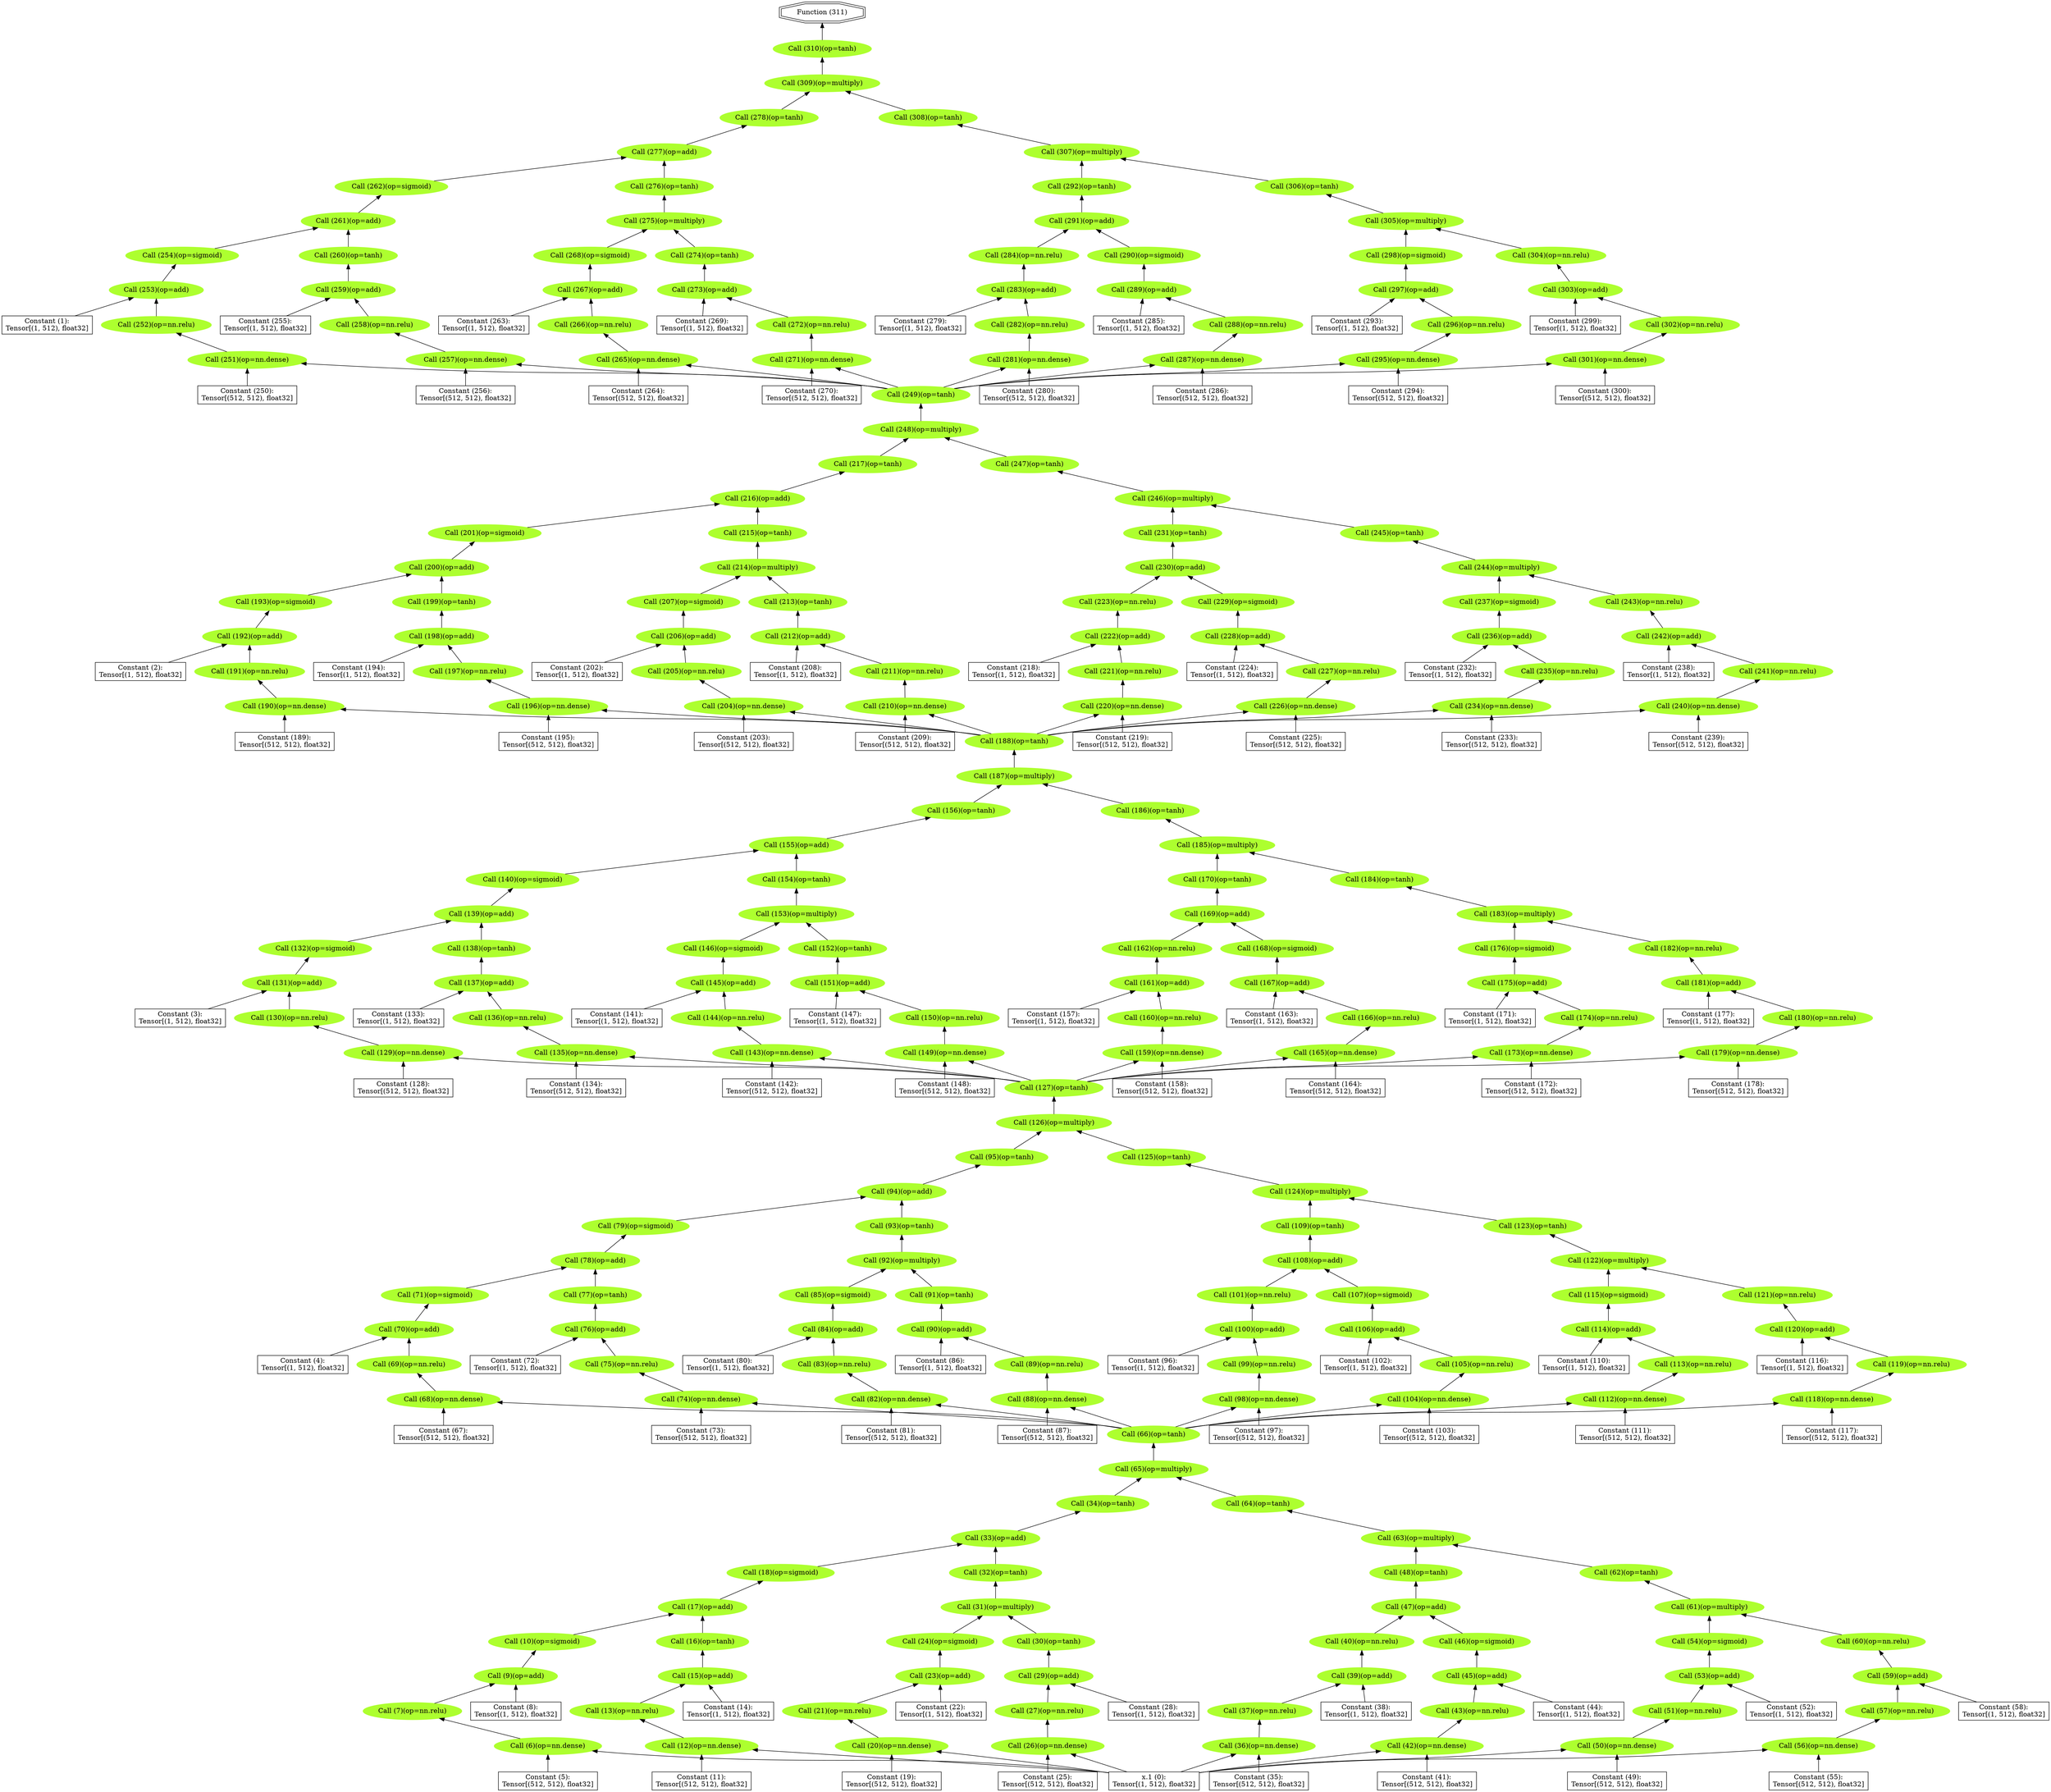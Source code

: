 digraph {
	rankdir=BT
	0 [label="x.1 (0):
Tensor[(1, 512), float32]" shape=rectangle]
	1 [label="Constant (1):
Tensor[(1, 512), float32]" shape=rectangle]
	2 [label="Constant (2):
Tensor[(1, 512), float32]" shape=rectangle]
	3 [label="Constant (3):
Tensor[(1, 512), float32]" shape=rectangle]
	4 [label="Constant (4):
Tensor[(1, 512), float32]" shape=rectangle]
	5 [label="Constant (5):
Tensor[(512, 512), float32]" shape=rectangle]
	6 [label="Call (6)(op=nn.dense)" color=greenyellow shape=ellipse style=filled]
	0 -> 6
	5 -> 6
	7 [label="Call (7)(op=nn.relu)" color=greenyellow shape=ellipse style=filled]
	6 -> 7
	8 [label="Constant (8):
Tensor[(1, 512), float32]" shape=rectangle]
	9 [label="Call (9)(op=add)" color=greenyellow shape=ellipse style=filled]
	7 -> 9
	8 -> 9
	10 [label="Call (10)(op=sigmoid)" color=greenyellow shape=ellipse style=filled]
	9 -> 10
	11 [label="Constant (11):
Tensor[(512, 512), float32]" shape=rectangle]
	12 [label="Call (12)(op=nn.dense)" color=greenyellow shape=ellipse style=filled]
	0 -> 12
	11 -> 12
	13 [label="Call (13)(op=nn.relu)" color=greenyellow shape=ellipse style=filled]
	12 -> 13
	14 [label="Constant (14):
Tensor[(1, 512), float32]" shape=rectangle]
	15 [label="Call (15)(op=add)" color=greenyellow shape=ellipse style=filled]
	13 -> 15
	14 -> 15
	16 [label="Call (16)(op=tanh)" color=greenyellow shape=ellipse style=filled]
	15 -> 16
	17 [label="Call (17)(op=add)" color=greenyellow shape=ellipse style=filled]
	10 -> 17
	16 -> 17
	18 [label="Call (18)(op=sigmoid)" color=greenyellow shape=ellipse style=filled]
	17 -> 18
	19 [label="Constant (19):
Tensor[(512, 512), float32]" shape=rectangle]
	20 [label="Call (20)(op=nn.dense)" color=greenyellow shape=ellipse style=filled]
	0 -> 20
	19 -> 20
	21 [label="Call (21)(op=nn.relu)" color=greenyellow shape=ellipse style=filled]
	20 -> 21
	22 [label="Constant (22):
Tensor[(1, 512), float32]" shape=rectangle]
	23 [label="Call (23)(op=add)" color=greenyellow shape=ellipse style=filled]
	21 -> 23
	22 -> 23
	24 [label="Call (24)(op=sigmoid)" color=greenyellow shape=ellipse style=filled]
	23 -> 24
	25 [label="Constant (25):
Tensor[(512, 512), float32]" shape=rectangle]
	26 [label="Call (26)(op=nn.dense)" color=greenyellow shape=ellipse style=filled]
	0 -> 26
	25 -> 26
	27 [label="Call (27)(op=nn.relu)" color=greenyellow shape=ellipse style=filled]
	26 -> 27
	28 [label="Constant (28):
Tensor[(1, 512), float32]" shape=rectangle]
	29 [label="Call (29)(op=add)" color=greenyellow shape=ellipse style=filled]
	27 -> 29
	28 -> 29
	30 [label="Call (30)(op=tanh)" color=greenyellow shape=ellipse style=filled]
	29 -> 30
	31 [label="Call (31)(op=multiply)" color=greenyellow shape=ellipse style=filled]
	24 -> 31
	30 -> 31
	32 [label="Call (32)(op=tanh)" color=greenyellow shape=ellipse style=filled]
	31 -> 32
	33 [label="Call (33)(op=add)" color=greenyellow shape=ellipse style=filled]
	18 -> 33
	32 -> 33
	34 [label="Call (34)(op=tanh)" color=greenyellow shape=ellipse style=filled]
	33 -> 34
	35 [label="Constant (35):
Tensor[(512, 512), float32]" shape=rectangle]
	36 [label="Call (36)(op=nn.dense)" color=greenyellow shape=ellipse style=filled]
	0 -> 36
	35 -> 36
	37 [label="Call (37)(op=nn.relu)" color=greenyellow shape=ellipse style=filled]
	36 -> 37
	38 [label="Constant (38):
Tensor[(1, 512), float32]" shape=rectangle]
	39 [label="Call (39)(op=add)" color=greenyellow shape=ellipse style=filled]
	37 -> 39
	38 -> 39
	40 [label="Call (40)(op=nn.relu)" color=greenyellow shape=ellipse style=filled]
	39 -> 40
	41 [label="Constant (41):
Tensor[(512, 512), float32]" shape=rectangle]
	42 [label="Call (42)(op=nn.dense)" color=greenyellow shape=ellipse style=filled]
	0 -> 42
	41 -> 42
	43 [label="Call (43)(op=nn.relu)" color=greenyellow shape=ellipse style=filled]
	42 -> 43
	44 [label="Constant (44):
Tensor[(1, 512), float32]" shape=rectangle]
	45 [label="Call (45)(op=add)" color=greenyellow shape=ellipse style=filled]
	43 -> 45
	44 -> 45
	46 [label="Call (46)(op=sigmoid)" color=greenyellow shape=ellipse style=filled]
	45 -> 46
	47 [label="Call (47)(op=add)" color=greenyellow shape=ellipse style=filled]
	40 -> 47
	46 -> 47
	48 [label="Call (48)(op=tanh)" color=greenyellow shape=ellipse style=filled]
	47 -> 48
	49 [label="Constant (49):
Tensor[(512, 512), float32]" shape=rectangle]
	50 [label="Call (50)(op=nn.dense)" color=greenyellow shape=ellipse style=filled]
	0 -> 50
	49 -> 50
	51 [label="Call (51)(op=nn.relu)" color=greenyellow shape=ellipse style=filled]
	50 -> 51
	52 [label="Constant (52):
Tensor[(1, 512), float32]" shape=rectangle]
	53 [label="Call (53)(op=add)" color=greenyellow shape=ellipse style=filled]
	51 -> 53
	52 -> 53
	54 [label="Call (54)(op=sigmoid)" color=greenyellow shape=ellipse style=filled]
	53 -> 54
	55 [label="Constant (55):
Tensor[(512, 512), float32]" shape=rectangle]
	56 [label="Call (56)(op=nn.dense)" color=greenyellow shape=ellipse style=filled]
	0 -> 56
	55 -> 56
	57 [label="Call (57)(op=nn.relu)" color=greenyellow shape=ellipse style=filled]
	56 -> 57
	58 [label="Constant (58):
Tensor[(1, 512), float32]" shape=rectangle]
	59 [label="Call (59)(op=add)" color=greenyellow shape=ellipse style=filled]
	57 -> 59
	58 -> 59
	60 [label="Call (60)(op=nn.relu)" color=greenyellow shape=ellipse style=filled]
	59 -> 60
	61 [label="Call (61)(op=multiply)" color=greenyellow shape=ellipse style=filled]
	54 -> 61
	60 -> 61
	62 [label="Call (62)(op=tanh)" color=greenyellow shape=ellipse style=filled]
	61 -> 62
	63 [label="Call (63)(op=multiply)" color=greenyellow shape=ellipse style=filled]
	48 -> 63
	62 -> 63
	64 [label="Call (64)(op=tanh)" color=greenyellow shape=ellipse style=filled]
	63 -> 64
	65 [label="Call (65)(op=multiply)" color=greenyellow shape=ellipse style=filled]
	34 -> 65
	64 -> 65
	66 [label="Call (66)(op=tanh)" color=greenyellow shape=ellipse style=filled]
	65 -> 66
	67 [label="Constant (67):
Tensor[(512, 512), float32]" shape=rectangle]
	68 [label="Call (68)(op=nn.dense)" color=greenyellow shape=ellipse style=filled]
	66 -> 68
	67 -> 68
	69 [label="Call (69)(op=nn.relu)" color=greenyellow shape=ellipse style=filled]
	68 -> 69
	70 [label="Call (70)(op=add)" color=greenyellow shape=ellipse style=filled]
	4 -> 70
	69 -> 70
	71 [label="Call (71)(op=sigmoid)" color=greenyellow shape=ellipse style=filled]
	70 -> 71
	72 [label="Constant (72):
Tensor[(1, 512), float32]" shape=rectangle]
	73 [label="Constant (73):
Tensor[(512, 512), float32]" shape=rectangle]
	74 [label="Call (74)(op=nn.dense)" color=greenyellow shape=ellipse style=filled]
	66 -> 74
	73 -> 74
	75 [label="Call (75)(op=nn.relu)" color=greenyellow shape=ellipse style=filled]
	74 -> 75
	76 [label="Call (76)(op=add)" color=greenyellow shape=ellipse style=filled]
	72 -> 76
	75 -> 76
	77 [label="Call (77)(op=tanh)" color=greenyellow shape=ellipse style=filled]
	76 -> 77
	78 [label="Call (78)(op=add)" color=greenyellow shape=ellipse style=filled]
	71 -> 78
	77 -> 78
	79 [label="Call (79)(op=sigmoid)" color=greenyellow shape=ellipse style=filled]
	78 -> 79
	80 [label="Constant (80):
Tensor[(1, 512), float32]" shape=rectangle]
	81 [label="Constant (81):
Tensor[(512, 512), float32]" shape=rectangle]
	82 [label="Call (82)(op=nn.dense)" color=greenyellow shape=ellipse style=filled]
	66 -> 82
	81 -> 82
	83 [label="Call (83)(op=nn.relu)" color=greenyellow shape=ellipse style=filled]
	82 -> 83
	84 [label="Call (84)(op=add)" color=greenyellow shape=ellipse style=filled]
	80 -> 84
	83 -> 84
	85 [label="Call (85)(op=sigmoid)" color=greenyellow shape=ellipse style=filled]
	84 -> 85
	86 [label="Constant (86):
Tensor[(1, 512), float32]" shape=rectangle]
	87 [label="Constant (87):
Tensor[(512, 512), float32]" shape=rectangle]
	88 [label="Call (88)(op=nn.dense)" color=greenyellow shape=ellipse style=filled]
	66 -> 88
	87 -> 88
	89 [label="Call (89)(op=nn.relu)" color=greenyellow shape=ellipse style=filled]
	88 -> 89
	90 [label="Call (90)(op=add)" color=greenyellow shape=ellipse style=filled]
	86 -> 90
	89 -> 90
	91 [label="Call (91)(op=tanh)" color=greenyellow shape=ellipse style=filled]
	90 -> 91
	92 [label="Call (92)(op=multiply)" color=greenyellow shape=ellipse style=filled]
	85 -> 92
	91 -> 92
	93 [label="Call (93)(op=tanh)" color=greenyellow shape=ellipse style=filled]
	92 -> 93
	94 [label="Call (94)(op=add)" color=greenyellow shape=ellipse style=filled]
	79 -> 94
	93 -> 94
	95 [label="Call (95)(op=tanh)" color=greenyellow shape=ellipse style=filled]
	94 -> 95
	96 [label="Constant (96):
Tensor[(1, 512), float32]" shape=rectangle]
	97 [label="Constant (97):
Tensor[(512, 512), float32]" shape=rectangle]
	98 [label="Call (98)(op=nn.dense)" color=greenyellow shape=ellipse style=filled]
	66 -> 98
	97 -> 98
	99 [label="Call (99)(op=nn.relu)" color=greenyellow shape=ellipse style=filled]
	98 -> 99
	100 [label="Call (100)(op=add)" color=greenyellow shape=ellipse style=filled]
	96 -> 100
	99 -> 100
	101 [label="Call (101)(op=nn.relu)" color=greenyellow shape=ellipse style=filled]
	100 -> 101
	102 [label="Constant (102):
Tensor[(1, 512), float32]" shape=rectangle]
	103 [label="Constant (103):
Tensor[(512, 512), float32]" shape=rectangle]
	104 [label="Call (104)(op=nn.dense)" color=greenyellow shape=ellipse style=filled]
	66 -> 104
	103 -> 104
	105 [label="Call (105)(op=nn.relu)" color=greenyellow shape=ellipse style=filled]
	104 -> 105
	106 [label="Call (106)(op=add)" color=greenyellow shape=ellipse style=filled]
	102 -> 106
	105 -> 106
	107 [label="Call (107)(op=sigmoid)" color=greenyellow shape=ellipse style=filled]
	106 -> 107
	108 [label="Call (108)(op=add)" color=greenyellow shape=ellipse style=filled]
	101 -> 108
	107 -> 108
	109 [label="Call (109)(op=tanh)" color=greenyellow shape=ellipse style=filled]
	108 -> 109
	110 [label="Constant (110):
Tensor[(1, 512), float32]" shape=rectangle]
	111 [label="Constant (111):
Tensor[(512, 512), float32]" shape=rectangle]
	112 [label="Call (112)(op=nn.dense)" color=greenyellow shape=ellipse style=filled]
	66 -> 112
	111 -> 112
	113 [label="Call (113)(op=nn.relu)" color=greenyellow shape=ellipse style=filled]
	112 -> 113
	114 [label="Call (114)(op=add)" color=greenyellow shape=ellipse style=filled]
	110 -> 114
	113 -> 114
	115 [label="Call (115)(op=sigmoid)" color=greenyellow shape=ellipse style=filled]
	114 -> 115
	116 [label="Constant (116):
Tensor[(1, 512), float32]" shape=rectangle]
	117 [label="Constant (117):
Tensor[(512, 512), float32]" shape=rectangle]
	118 [label="Call (118)(op=nn.dense)" color=greenyellow shape=ellipse style=filled]
	66 -> 118
	117 -> 118
	119 [label="Call (119)(op=nn.relu)" color=greenyellow shape=ellipse style=filled]
	118 -> 119
	120 [label="Call (120)(op=add)" color=greenyellow shape=ellipse style=filled]
	116 -> 120
	119 -> 120
	121 [label="Call (121)(op=nn.relu)" color=greenyellow shape=ellipse style=filled]
	120 -> 121
	122 [label="Call (122)(op=multiply)" color=greenyellow shape=ellipse style=filled]
	115 -> 122
	121 -> 122
	123 [label="Call (123)(op=tanh)" color=greenyellow shape=ellipse style=filled]
	122 -> 123
	124 [label="Call (124)(op=multiply)" color=greenyellow shape=ellipse style=filled]
	109 -> 124
	123 -> 124
	125 [label="Call (125)(op=tanh)" color=greenyellow shape=ellipse style=filled]
	124 -> 125
	126 [label="Call (126)(op=multiply)" color=greenyellow shape=ellipse style=filled]
	95 -> 126
	125 -> 126
	127 [label="Call (127)(op=tanh)" color=greenyellow shape=ellipse style=filled]
	126 -> 127
	128 [label="Constant (128):
Tensor[(512, 512), float32]" shape=rectangle]
	129 [label="Call (129)(op=nn.dense)" color=greenyellow shape=ellipse style=filled]
	127 -> 129
	128 -> 129
	130 [label="Call (130)(op=nn.relu)" color=greenyellow shape=ellipse style=filled]
	129 -> 130
	131 [label="Call (131)(op=add)" color=greenyellow shape=ellipse style=filled]
	3 -> 131
	130 -> 131
	132 [label="Call (132)(op=sigmoid)" color=greenyellow shape=ellipse style=filled]
	131 -> 132
	133 [label="Constant (133):
Tensor[(1, 512), float32]" shape=rectangle]
	134 [label="Constant (134):
Tensor[(512, 512), float32]" shape=rectangle]
	135 [label="Call (135)(op=nn.dense)" color=greenyellow shape=ellipse style=filled]
	127 -> 135
	134 -> 135
	136 [label="Call (136)(op=nn.relu)" color=greenyellow shape=ellipse style=filled]
	135 -> 136
	137 [label="Call (137)(op=add)" color=greenyellow shape=ellipse style=filled]
	133 -> 137
	136 -> 137
	138 [label="Call (138)(op=tanh)" color=greenyellow shape=ellipse style=filled]
	137 -> 138
	139 [label="Call (139)(op=add)" color=greenyellow shape=ellipse style=filled]
	132 -> 139
	138 -> 139
	140 [label="Call (140)(op=sigmoid)" color=greenyellow shape=ellipse style=filled]
	139 -> 140
	141 [label="Constant (141):
Tensor[(1, 512), float32]" shape=rectangle]
	142 [label="Constant (142):
Tensor[(512, 512), float32]" shape=rectangle]
	143 [label="Call (143)(op=nn.dense)" color=greenyellow shape=ellipse style=filled]
	127 -> 143
	142 -> 143
	144 [label="Call (144)(op=nn.relu)" color=greenyellow shape=ellipse style=filled]
	143 -> 144
	145 [label="Call (145)(op=add)" color=greenyellow shape=ellipse style=filled]
	141 -> 145
	144 -> 145
	146 [label="Call (146)(op=sigmoid)" color=greenyellow shape=ellipse style=filled]
	145 -> 146
	147 [label="Constant (147):
Tensor[(1, 512), float32]" shape=rectangle]
	148 [label="Constant (148):
Tensor[(512, 512), float32]" shape=rectangle]
	149 [label="Call (149)(op=nn.dense)" color=greenyellow shape=ellipse style=filled]
	127 -> 149
	148 -> 149
	150 [label="Call (150)(op=nn.relu)" color=greenyellow shape=ellipse style=filled]
	149 -> 150
	151 [label="Call (151)(op=add)" color=greenyellow shape=ellipse style=filled]
	147 -> 151
	150 -> 151
	152 [label="Call (152)(op=tanh)" color=greenyellow shape=ellipse style=filled]
	151 -> 152
	153 [label="Call (153)(op=multiply)" color=greenyellow shape=ellipse style=filled]
	146 -> 153
	152 -> 153
	154 [label="Call (154)(op=tanh)" color=greenyellow shape=ellipse style=filled]
	153 -> 154
	155 [label="Call (155)(op=add)" color=greenyellow shape=ellipse style=filled]
	140 -> 155
	154 -> 155
	156 [label="Call (156)(op=tanh)" color=greenyellow shape=ellipse style=filled]
	155 -> 156
	157 [label="Constant (157):
Tensor[(1, 512), float32]" shape=rectangle]
	158 [label="Constant (158):
Tensor[(512, 512), float32]" shape=rectangle]
	159 [label="Call (159)(op=nn.dense)" color=greenyellow shape=ellipse style=filled]
	127 -> 159
	158 -> 159
	160 [label="Call (160)(op=nn.relu)" color=greenyellow shape=ellipse style=filled]
	159 -> 160
	161 [label="Call (161)(op=add)" color=greenyellow shape=ellipse style=filled]
	157 -> 161
	160 -> 161
	162 [label="Call (162)(op=nn.relu)" color=greenyellow shape=ellipse style=filled]
	161 -> 162
	163 [label="Constant (163):
Tensor[(1, 512), float32]" shape=rectangle]
	164 [label="Constant (164):
Tensor[(512, 512), float32]" shape=rectangle]
	165 [label="Call (165)(op=nn.dense)" color=greenyellow shape=ellipse style=filled]
	127 -> 165
	164 -> 165
	166 [label="Call (166)(op=nn.relu)" color=greenyellow shape=ellipse style=filled]
	165 -> 166
	167 [label="Call (167)(op=add)" color=greenyellow shape=ellipse style=filled]
	163 -> 167
	166 -> 167
	168 [label="Call (168)(op=sigmoid)" color=greenyellow shape=ellipse style=filled]
	167 -> 168
	169 [label="Call (169)(op=add)" color=greenyellow shape=ellipse style=filled]
	162 -> 169
	168 -> 169
	170 [label="Call (170)(op=tanh)" color=greenyellow shape=ellipse style=filled]
	169 -> 170
	171 [label="Constant (171):
Tensor[(1, 512), float32]" shape=rectangle]
	172 [label="Constant (172):
Tensor[(512, 512), float32]" shape=rectangle]
	173 [label="Call (173)(op=nn.dense)" color=greenyellow shape=ellipse style=filled]
	127 -> 173
	172 -> 173
	174 [label="Call (174)(op=nn.relu)" color=greenyellow shape=ellipse style=filled]
	173 -> 174
	175 [label="Call (175)(op=add)" color=greenyellow shape=ellipse style=filled]
	171 -> 175
	174 -> 175
	176 [label="Call (176)(op=sigmoid)" color=greenyellow shape=ellipse style=filled]
	175 -> 176
	177 [label="Constant (177):
Tensor[(1, 512), float32]" shape=rectangle]
	178 [label="Constant (178):
Tensor[(512, 512), float32]" shape=rectangle]
	179 [label="Call (179)(op=nn.dense)" color=greenyellow shape=ellipse style=filled]
	127 -> 179
	178 -> 179
	180 [label="Call (180)(op=nn.relu)" color=greenyellow shape=ellipse style=filled]
	179 -> 180
	181 [label="Call (181)(op=add)" color=greenyellow shape=ellipse style=filled]
	177 -> 181
	180 -> 181
	182 [label="Call (182)(op=nn.relu)" color=greenyellow shape=ellipse style=filled]
	181 -> 182
	183 [label="Call (183)(op=multiply)" color=greenyellow shape=ellipse style=filled]
	176 -> 183
	182 -> 183
	184 [label="Call (184)(op=tanh)" color=greenyellow shape=ellipse style=filled]
	183 -> 184
	185 [label="Call (185)(op=multiply)" color=greenyellow shape=ellipse style=filled]
	170 -> 185
	184 -> 185
	186 [label="Call (186)(op=tanh)" color=greenyellow shape=ellipse style=filled]
	185 -> 186
	187 [label="Call (187)(op=multiply)" color=greenyellow shape=ellipse style=filled]
	156 -> 187
	186 -> 187
	188 [label="Call (188)(op=tanh)" color=greenyellow shape=ellipse style=filled]
	187 -> 188
	189 [label="Constant (189):
Tensor[(512, 512), float32]" shape=rectangle]
	190 [label="Call (190)(op=nn.dense)" color=greenyellow shape=ellipse style=filled]
	188 -> 190
	189 -> 190
	191 [label="Call (191)(op=nn.relu)" color=greenyellow shape=ellipse style=filled]
	190 -> 191
	192 [label="Call (192)(op=add)" color=greenyellow shape=ellipse style=filled]
	2 -> 192
	191 -> 192
	193 [label="Call (193)(op=sigmoid)" color=greenyellow shape=ellipse style=filled]
	192 -> 193
	194 [label="Constant (194):
Tensor[(1, 512), float32]" shape=rectangle]
	195 [label="Constant (195):
Tensor[(512, 512), float32]" shape=rectangle]
	196 [label="Call (196)(op=nn.dense)" color=greenyellow shape=ellipse style=filled]
	188 -> 196
	195 -> 196
	197 [label="Call (197)(op=nn.relu)" color=greenyellow shape=ellipse style=filled]
	196 -> 197
	198 [label="Call (198)(op=add)" color=greenyellow shape=ellipse style=filled]
	194 -> 198
	197 -> 198
	199 [label="Call (199)(op=tanh)" color=greenyellow shape=ellipse style=filled]
	198 -> 199
	200 [label="Call (200)(op=add)" color=greenyellow shape=ellipse style=filled]
	193 -> 200
	199 -> 200
	201 [label="Call (201)(op=sigmoid)" color=greenyellow shape=ellipse style=filled]
	200 -> 201
	202 [label="Constant (202):
Tensor[(1, 512), float32]" shape=rectangle]
	203 [label="Constant (203):
Tensor[(512, 512), float32]" shape=rectangle]
	204 [label="Call (204)(op=nn.dense)" color=greenyellow shape=ellipse style=filled]
	188 -> 204
	203 -> 204
	205 [label="Call (205)(op=nn.relu)" color=greenyellow shape=ellipse style=filled]
	204 -> 205
	206 [label="Call (206)(op=add)" color=greenyellow shape=ellipse style=filled]
	202 -> 206
	205 -> 206
	207 [label="Call (207)(op=sigmoid)" color=greenyellow shape=ellipse style=filled]
	206 -> 207
	208 [label="Constant (208):
Tensor[(1, 512), float32]" shape=rectangle]
	209 [label="Constant (209):
Tensor[(512, 512), float32]" shape=rectangle]
	210 [label="Call (210)(op=nn.dense)" color=greenyellow shape=ellipse style=filled]
	188 -> 210
	209 -> 210
	211 [label="Call (211)(op=nn.relu)" color=greenyellow shape=ellipse style=filled]
	210 -> 211
	212 [label="Call (212)(op=add)" color=greenyellow shape=ellipse style=filled]
	208 -> 212
	211 -> 212
	213 [label="Call (213)(op=tanh)" color=greenyellow shape=ellipse style=filled]
	212 -> 213
	214 [label="Call (214)(op=multiply)" color=greenyellow shape=ellipse style=filled]
	207 -> 214
	213 -> 214
	215 [label="Call (215)(op=tanh)" color=greenyellow shape=ellipse style=filled]
	214 -> 215
	216 [label="Call (216)(op=add)" color=greenyellow shape=ellipse style=filled]
	201 -> 216
	215 -> 216
	217 [label="Call (217)(op=tanh)" color=greenyellow shape=ellipse style=filled]
	216 -> 217
	218 [label="Constant (218):
Tensor[(1, 512), float32]" shape=rectangle]
	219 [label="Constant (219):
Tensor[(512, 512), float32]" shape=rectangle]
	220 [label="Call (220)(op=nn.dense)" color=greenyellow shape=ellipse style=filled]
	188 -> 220
	219 -> 220
	221 [label="Call (221)(op=nn.relu)" color=greenyellow shape=ellipse style=filled]
	220 -> 221
	222 [label="Call (222)(op=add)" color=greenyellow shape=ellipse style=filled]
	218 -> 222
	221 -> 222
	223 [label="Call (223)(op=nn.relu)" color=greenyellow shape=ellipse style=filled]
	222 -> 223
	224 [label="Constant (224):
Tensor[(1, 512), float32]" shape=rectangle]
	225 [label="Constant (225):
Tensor[(512, 512), float32]" shape=rectangle]
	226 [label="Call (226)(op=nn.dense)" color=greenyellow shape=ellipse style=filled]
	188 -> 226
	225 -> 226
	227 [label="Call (227)(op=nn.relu)" color=greenyellow shape=ellipse style=filled]
	226 -> 227
	228 [label="Call (228)(op=add)" color=greenyellow shape=ellipse style=filled]
	224 -> 228
	227 -> 228
	229 [label="Call (229)(op=sigmoid)" color=greenyellow shape=ellipse style=filled]
	228 -> 229
	230 [label="Call (230)(op=add)" color=greenyellow shape=ellipse style=filled]
	223 -> 230
	229 -> 230
	231 [label="Call (231)(op=tanh)" color=greenyellow shape=ellipse style=filled]
	230 -> 231
	232 [label="Constant (232):
Tensor[(1, 512), float32]" shape=rectangle]
	233 [label="Constant (233):
Tensor[(512, 512), float32]" shape=rectangle]
	234 [label="Call (234)(op=nn.dense)" color=greenyellow shape=ellipse style=filled]
	188 -> 234
	233 -> 234
	235 [label="Call (235)(op=nn.relu)" color=greenyellow shape=ellipse style=filled]
	234 -> 235
	236 [label="Call (236)(op=add)" color=greenyellow shape=ellipse style=filled]
	232 -> 236
	235 -> 236
	237 [label="Call (237)(op=sigmoid)" color=greenyellow shape=ellipse style=filled]
	236 -> 237
	238 [label="Constant (238):
Tensor[(1, 512), float32]" shape=rectangle]
	239 [label="Constant (239):
Tensor[(512, 512), float32]" shape=rectangle]
	240 [label="Call (240)(op=nn.dense)" color=greenyellow shape=ellipse style=filled]
	188 -> 240
	239 -> 240
	241 [label="Call (241)(op=nn.relu)" color=greenyellow shape=ellipse style=filled]
	240 -> 241
	242 [label="Call (242)(op=add)" color=greenyellow shape=ellipse style=filled]
	238 -> 242
	241 -> 242
	243 [label="Call (243)(op=nn.relu)" color=greenyellow shape=ellipse style=filled]
	242 -> 243
	244 [label="Call (244)(op=multiply)" color=greenyellow shape=ellipse style=filled]
	237 -> 244
	243 -> 244
	245 [label="Call (245)(op=tanh)" color=greenyellow shape=ellipse style=filled]
	244 -> 245
	246 [label="Call (246)(op=multiply)" color=greenyellow shape=ellipse style=filled]
	231 -> 246
	245 -> 246
	247 [label="Call (247)(op=tanh)" color=greenyellow shape=ellipse style=filled]
	246 -> 247
	248 [label="Call (248)(op=multiply)" color=greenyellow shape=ellipse style=filled]
	217 -> 248
	247 -> 248
	249 [label="Call (249)(op=tanh)" color=greenyellow shape=ellipse style=filled]
	248 -> 249
	250 [label="Constant (250):
Tensor[(512, 512), float32]" shape=rectangle]
	251 [label="Call (251)(op=nn.dense)" color=greenyellow shape=ellipse style=filled]
	249 -> 251
	250 -> 251
	252 [label="Call (252)(op=nn.relu)" color=greenyellow shape=ellipse style=filled]
	251 -> 252
	253 [label="Call (253)(op=add)" color=greenyellow shape=ellipse style=filled]
	1 -> 253
	252 -> 253
	254 [label="Call (254)(op=sigmoid)" color=greenyellow shape=ellipse style=filled]
	253 -> 254
	255 [label="Constant (255):
Tensor[(1, 512), float32]" shape=rectangle]
	256 [label="Constant (256):
Tensor[(512, 512), float32]" shape=rectangle]
	257 [label="Call (257)(op=nn.dense)" color=greenyellow shape=ellipse style=filled]
	249 -> 257
	256 -> 257
	258 [label="Call (258)(op=nn.relu)" color=greenyellow shape=ellipse style=filled]
	257 -> 258
	259 [label="Call (259)(op=add)" color=greenyellow shape=ellipse style=filled]
	255 -> 259
	258 -> 259
	260 [label="Call (260)(op=tanh)" color=greenyellow shape=ellipse style=filled]
	259 -> 260
	261 [label="Call (261)(op=add)" color=greenyellow shape=ellipse style=filled]
	254 -> 261
	260 -> 261
	262 [label="Call (262)(op=sigmoid)" color=greenyellow shape=ellipse style=filled]
	261 -> 262
	263 [label="Constant (263):
Tensor[(1, 512), float32]" shape=rectangle]
	264 [label="Constant (264):
Tensor[(512, 512), float32]" shape=rectangle]
	265 [label="Call (265)(op=nn.dense)" color=greenyellow shape=ellipse style=filled]
	249 -> 265
	264 -> 265
	266 [label="Call (266)(op=nn.relu)" color=greenyellow shape=ellipse style=filled]
	265 -> 266
	267 [label="Call (267)(op=add)" color=greenyellow shape=ellipse style=filled]
	263 -> 267
	266 -> 267
	268 [label="Call (268)(op=sigmoid)" color=greenyellow shape=ellipse style=filled]
	267 -> 268
	269 [label="Constant (269):
Tensor[(1, 512), float32]" shape=rectangle]
	270 [label="Constant (270):
Tensor[(512, 512), float32]" shape=rectangle]
	271 [label="Call (271)(op=nn.dense)" color=greenyellow shape=ellipse style=filled]
	249 -> 271
	270 -> 271
	272 [label="Call (272)(op=nn.relu)" color=greenyellow shape=ellipse style=filled]
	271 -> 272
	273 [label="Call (273)(op=add)" color=greenyellow shape=ellipse style=filled]
	269 -> 273
	272 -> 273
	274 [label="Call (274)(op=tanh)" color=greenyellow shape=ellipse style=filled]
	273 -> 274
	275 [label="Call (275)(op=multiply)" color=greenyellow shape=ellipse style=filled]
	268 -> 275
	274 -> 275
	276 [label="Call (276)(op=tanh)" color=greenyellow shape=ellipse style=filled]
	275 -> 276
	277 [label="Call (277)(op=add)" color=greenyellow shape=ellipse style=filled]
	262 -> 277
	276 -> 277
	278 [label="Call (278)(op=tanh)" color=greenyellow shape=ellipse style=filled]
	277 -> 278
	279 [label="Constant (279):
Tensor[(1, 512), float32]" shape=rectangle]
	280 [label="Constant (280):
Tensor[(512, 512), float32]" shape=rectangle]
	281 [label="Call (281)(op=nn.dense)" color=greenyellow shape=ellipse style=filled]
	249 -> 281
	280 -> 281
	282 [label="Call (282)(op=nn.relu)" color=greenyellow shape=ellipse style=filled]
	281 -> 282
	283 [label="Call (283)(op=add)" color=greenyellow shape=ellipse style=filled]
	279 -> 283
	282 -> 283
	284 [label="Call (284)(op=nn.relu)" color=greenyellow shape=ellipse style=filled]
	283 -> 284
	285 [label="Constant (285):
Tensor[(1, 512), float32]" shape=rectangle]
	286 [label="Constant (286):
Tensor[(512, 512), float32]" shape=rectangle]
	287 [label="Call (287)(op=nn.dense)" color=greenyellow shape=ellipse style=filled]
	249 -> 287
	286 -> 287
	288 [label="Call (288)(op=nn.relu)" color=greenyellow shape=ellipse style=filled]
	287 -> 288
	289 [label="Call (289)(op=add)" color=greenyellow shape=ellipse style=filled]
	285 -> 289
	288 -> 289
	290 [label="Call (290)(op=sigmoid)" color=greenyellow shape=ellipse style=filled]
	289 -> 290
	291 [label="Call (291)(op=add)" color=greenyellow shape=ellipse style=filled]
	284 -> 291
	290 -> 291
	292 [label="Call (292)(op=tanh)" color=greenyellow shape=ellipse style=filled]
	291 -> 292
	293 [label="Constant (293):
Tensor[(1, 512), float32]" shape=rectangle]
	294 [label="Constant (294):
Tensor[(512, 512), float32]" shape=rectangle]
	295 [label="Call (295)(op=nn.dense)" color=greenyellow shape=ellipse style=filled]
	249 -> 295
	294 -> 295
	296 [label="Call (296)(op=nn.relu)" color=greenyellow shape=ellipse style=filled]
	295 -> 296
	297 [label="Call (297)(op=add)" color=greenyellow shape=ellipse style=filled]
	293 -> 297
	296 -> 297
	298 [label="Call (298)(op=sigmoid)" color=greenyellow shape=ellipse style=filled]
	297 -> 298
	299 [label="Constant (299):
Tensor[(1, 512), float32]" shape=rectangle]
	300 [label="Constant (300):
Tensor[(512, 512), float32]" shape=rectangle]
	301 [label="Call (301)(op=nn.dense)" color=greenyellow shape=ellipse style=filled]
	249 -> 301
	300 -> 301
	302 [label="Call (302)(op=nn.relu)" color=greenyellow shape=ellipse style=filled]
	301 -> 302
	303 [label="Call (303)(op=add)" color=greenyellow shape=ellipse style=filled]
	299 -> 303
	302 -> 303
	304 [label="Call (304)(op=nn.relu)" color=greenyellow shape=ellipse style=filled]
	303 -> 304
	305 [label="Call (305)(op=multiply)" color=greenyellow shape=ellipse style=filled]
	298 -> 305
	304 -> 305
	306 [label="Call (306)(op=tanh)" color=greenyellow shape=ellipse style=filled]
	305 -> 306
	307 [label="Call (307)(op=multiply)" color=greenyellow shape=ellipse style=filled]
	292 -> 307
	306 -> 307
	308 [label="Call (308)(op=tanh)" color=greenyellow shape=ellipse style=filled]
	307 -> 308
	309 [label="Call (309)(op=multiply)" color=greenyellow shape=ellipse style=filled]
	278 -> 309
	308 -> 309
	310 [label="Call (310)(op=tanh)" color=greenyellow shape=ellipse style=filled]
	309 -> 310
	311 [label="Function (311)" shape=doubleoctagon]
	310 -> 311
}

